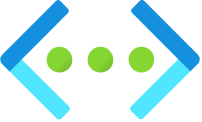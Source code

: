 <mxfile version="13.8.9-1" type="github">
  <diagram id="Kt0SWCp6GnL2cwiKBdrb" name="Page-1">
    <mxGraphModel dx="868" dy="450" grid="1" gridSize="10" guides="1" tooltips="1" connect="1" arrows="1" fold="1" page="1" pageScale="1" pageWidth="850" pageHeight="1100" math="0" shadow="0">
      <root>
        <mxCell id="0" />
        <mxCell id="1" parent="0" />
        <mxCell id="_VdPkpxaPQ2ARXYIUQ28-1" value="" style="aspect=fixed;html=1;points=[];align=center;image;fontSize=12;image=img/lib/azure2/networking/Virtual_Networks.svg;" vertex="1" parent="1">
          <mxGeometry x="670" y="70" width="100" height="59.7" as="geometry" />
        </mxCell>
      </root>
    </mxGraphModel>
  </diagram>
</mxfile>
